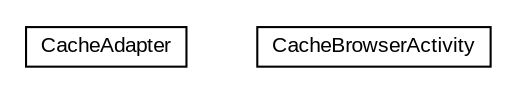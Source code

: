 #!/usr/local/bin/dot
#
# Class diagram 
# Generated by UMLGraph version R5_6-24-gf6e263 (http://www.umlgraph.org/)
#

digraph G {
	edge [fontname="arial",fontsize=10,labelfontname="arial",labelfontsize=10];
	node [fontname="arial",fontsize=10,shape=plaintext];
	nodesep=0.25;
	ranksep=0.5;
	// org.osmdroid.debug.browser.CacheAdapter
	c282 [label=<<table title="org.osmdroid.debug.browser.CacheAdapter" border="0" cellborder="1" cellspacing="0" cellpadding="2" port="p" href="./CacheAdapter.html">
		<tr><td><table border="0" cellspacing="0" cellpadding="1">
<tr><td align="center" balign="center"> CacheAdapter </td></tr>
		</table></td></tr>
		</table>>, URL="./CacheAdapter.html", fontname="arial", fontcolor="black", fontsize=10.0];
	// org.osmdroid.debug.browser.CacheBrowserActivity
	c283 [label=<<table title="org.osmdroid.debug.browser.CacheBrowserActivity" border="0" cellborder="1" cellspacing="0" cellpadding="2" port="p" href="./CacheBrowserActivity.html">
		<tr><td><table border="0" cellspacing="0" cellpadding="1">
<tr><td align="center" balign="center"> CacheBrowserActivity </td></tr>
		</table></td></tr>
		</table>>, URL="./CacheBrowserActivity.html", fontname="arial", fontcolor="black", fontsize=10.0];
}

